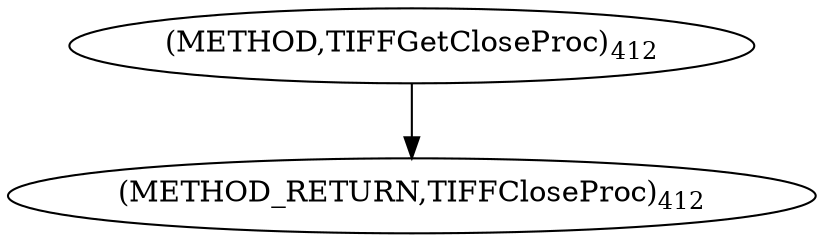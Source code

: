digraph "TIFFGetCloseProc" {  
"8711" [label = <(METHOD,TIFFGetCloseProc)<SUB>412</SUB>> ]
"8713" [label = <(METHOD_RETURN,TIFFCloseProc)<SUB>412</SUB>> ]
  "8711" -> "8713" 
}
